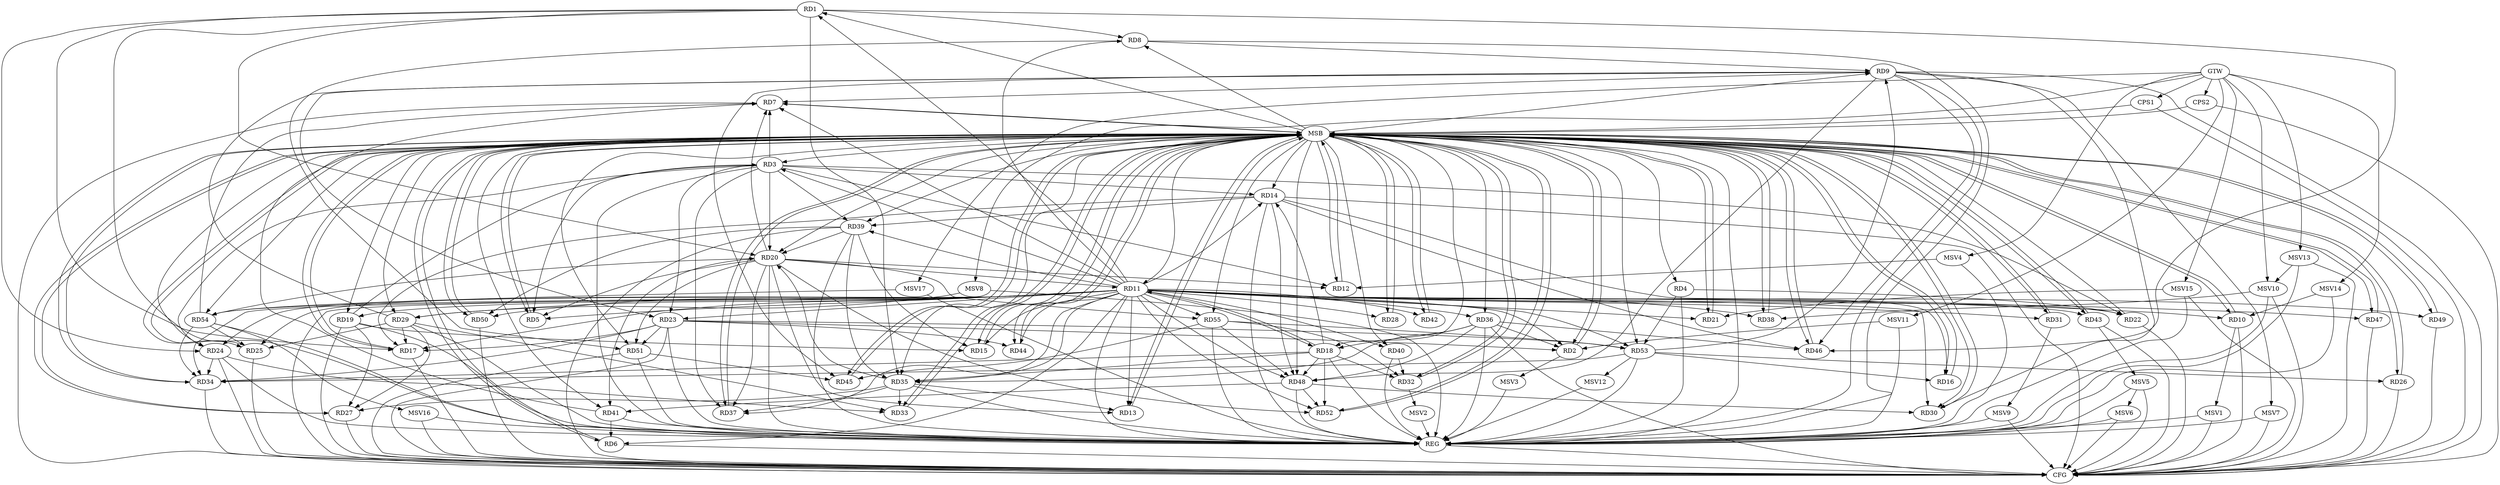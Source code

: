 strict digraph G {
  RD1 [ label="RD1" ];
  RD2 [ label="RD2" ];
  RD3 [ label="RD3" ];
  RD4 [ label="RD4" ];
  RD5 [ label="RD5" ];
  RD6 [ label="RD6" ];
  RD7 [ label="RD7" ];
  RD8 [ label="RD8" ];
  RD9 [ label="RD9" ];
  RD10 [ label="RD10" ];
  RD11 [ label="RD11" ];
  RD12 [ label="RD12" ];
  RD13 [ label="RD13" ];
  RD14 [ label="RD14" ];
  RD15 [ label="RD15" ];
  RD16 [ label="RD16" ];
  RD17 [ label="RD17" ];
  RD18 [ label="RD18" ];
  RD19 [ label="RD19" ];
  RD20 [ label="RD20" ];
  RD21 [ label="RD21" ];
  RD22 [ label="RD22" ];
  RD23 [ label="RD23" ];
  RD24 [ label="RD24" ];
  RD25 [ label="RD25" ];
  RD26 [ label="RD26" ];
  RD27 [ label="RD27" ];
  RD28 [ label="RD28" ];
  RD29 [ label="RD29" ];
  RD30 [ label="RD30" ];
  RD31 [ label="RD31" ];
  RD32 [ label="RD32" ];
  RD33 [ label="RD33" ];
  RD34 [ label="RD34" ];
  RD35 [ label="RD35" ];
  RD36 [ label="RD36" ];
  RD37 [ label="RD37" ];
  RD38 [ label="RD38" ];
  RD39 [ label="RD39" ];
  RD40 [ label="RD40" ];
  RD41 [ label="RD41" ];
  RD42 [ label="RD42" ];
  RD43 [ label="RD43" ];
  RD44 [ label="RD44" ];
  RD45 [ label="RD45" ];
  RD46 [ label="RD46" ];
  RD47 [ label="RD47" ];
  RD48 [ label="RD48" ];
  RD49 [ label="RD49" ];
  RD50 [ label="RD50" ];
  RD51 [ label="RD51" ];
  RD52 [ label="RD52" ];
  RD53 [ label="RD53" ];
  RD54 [ label="RD54" ];
  RD55 [ label="RD55" ];
  CPS1 [ label="CPS1" ];
  CPS2 [ label="CPS2" ];
  GTW [ label="GTW" ];
  REG [ label="REG" ];
  MSB [ label="MSB" ];
  CFG [ label="CFG" ];
  MSV1 [ label="MSV1" ];
  MSV2 [ label="MSV2" ];
  MSV3 [ label="MSV3" ];
  MSV4 [ label="MSV4" ];
  MSV5 [ label="MSV5" ];
  MSV6 [ label="MSV6" ];
  MSV7 [ label="MSV7" ];
  MSV8 [ label="MSV8" ];
  MSV9 [ label="MSV9" ];
  MSV10 [ label="MSV10" ];
  MSV11 [ label="MSV11" ];
  MSV12 [ label="MSV12" ];
  MSV13 [ label="MSV13" ];
  MSV14 [ label="MSV14" ];
  MSV15 [ label="MSV15" ];
  MSV16 [ label="MSV16" ];
  MSV17 [ label="MSV17" ];
  RD1 -> RD8;
  RD1 -> RD17;
  RD1 -> RD20;
  RD1 -> RD24;
  RD1 -> RD35;
  RD1 -> RD46;
  RD23 -> RD2;
  RD36 -> RD2;
  RD3 -> RD5;
  RD3 -> RD7;
  RD3 -> RD12;
  RD3 -> RD14;
  RD19 -> RD3;
  RD3 -> RD20;
  RD3 -> RD22;
  RD3 -> RD23;
  RD3 -> RD24;
  RD3 -> RD37;
  RD3 -> RD39;
  RD4 -> RD22;
  RD4 -> RD53;
  RD20 -> RD5;
  RD41 -> RD6;
  RD9 -> RD7;
  RD11 -> RD7;
  RD20 -> RD7;
  RD41 -> RD7;
  RD54 -> RD7;
  RD8 -> RD9;
  RD8 -> RD51;
  RD9 -> RD23;
  RD29 -> RD9;
  RD9 -> RD30;
  RD9 -> RD45;
  RD9 -> RD46;
  RD9 -> RD48;
  RD53 -> RD9;
  RD11 -> RD14;
  RD18 -> RD11;
  RD20 -> RD11;
  RD11 -> RD22;
  RD11 -> RD25;
  RD11 -> RD30;
  RD11 -> RD34;
  RD11 -> RD37;
  RD11 -> RD48;
  RD11 -> RD50;
  RD11 -> RD53;
  RD20 -> RD12;
  RD20 -> RD13;
  RD35 -> RD13;
  RD14 -> RD16;
  RD14 -> RD17;
  RD18 -> RD14;
  RD14 -> RD39;
  RD14 -> RD46;
  RD14 -> RD48;
  RD19 -> RD15;
  RD39 -> RD15;
  RD53 -> RD16;
  RD23 -> RD17;
  RD29 -> RD17;
  RD18 -> RD32;
  RD18 -> RD34;
  RD18 -> RD35;
  RD36 -> RD18;
  RD18 -> RD48;
  RD18 -> RD52;
  RD19 -> RD27;
  RD35 -> RD20;
  RD20 -> RD37;
  RD39 -> RD20;
  RD20 -> RD41;
  RD20 -> RD51;
  RD20 -> RD52;
  RD54 -> RD20;
  RD20 -> RD55;
  RD23 -> RD34;
  RD23 -> RD44;
  RD23 -> RD51;
  RD23 -> RD53;
  RD24 -> RD33;
  RD24 -> RD34;
  RD29 -> RD25;
  RD54 -> RD25;
  RD53 -> RD26;
  RD29 -> RD27;
  RD35 -> RD27;
  RD29 -> RD33;
  RD48 -> RD30;
  RD40 -> RD32;
  RD55 -> RD32;
  RD35 -> RD33;
  RD53 -> RD34;
  RD54 -> RD34;
  RD36 -> RD35;
  RD35 -> RD37;
  RD39 -> RD35;
  RD36 -> RD46;
  RD36 -> RD48;
  RD39 -> RD50;
  RD48 -> RD41;
  RD51 -> RD45;
  RD55 -> RD45;
  RD48 -> RD52;
  RD55 -> RD48;
  RD55 -> RD53;
  GTW -> CPS1;
  GTW -> CPS2;
  RD1 -> REG;
  RD3 -> REG;
  RD4 -> REG;
  RD8 -> REG;
  RD9 -> REG;
  RD11 -> REG;
  RD14 -> REG;
  RD18 -> REG;
  RD19 -> REG;
  RD20 -> REG;
  RD23 -> REG;
  RD24 -> REG;
  RD29 -> REG;
  RD35 -> REG;
  RD36 -> REG;
  RD39 -> REG;
  RD40 -> REG;
  RD41 -> REG;
  RD48 -> REG;
  RD51 -> REG;
  RD53 -> REG;
  RD54 -> REG;
  RD55 -> REG;
  RD2 -> MSB;
  MSB -> RD8;
  MSB -> RD11;
  MSB -> RD17;
  MSB -> RD19;
  MSB -> RD30;
  MSB -> RD36;
  MSB -> RD37;
  MSB -> RD54;
  MSB -> REG;
  RD5 -> MSB;
  MSB -> RD3;
  MSB -> RD4;
  MSB -> RD9;
  MSB -> RD12;
  MSB -> RD14;
  MSB -> RD16;
  MSB -> RD42;
  RD6 -> MSB;
  MSB -> RD15;
  MSB -> RD21;
  MSB -> RD32;
  MSB -> RD33;
  MSB -> RD48;
  RD7 -> MSB;
  MSB -> RD5;
  MSB -> RD26;
  RD10 -> MSB;
  MSB -> RD1;
  MSB -> RD24;
  RD12 -> MSB;
  MSB -> RD45;
  MSB -> RD47;
  MSB -> RD51;
  RD13 -> MSB;
  MSB -> RD2;
  RD15 -> MSB;
  MSB -> RD6;
  MSB -> RD28;
  RD16 -> MSB;
  MSB -> RD34;
  MSB -> RD38;
  MSB -> RD39;
  MSB -> RD40;
  MSB -> RD49;
  RD17 -> MSB;
  MSB -> RD44;
  RD21 -> MSB;
  MSB -> RD7;
  MSB -> RD52;
  RD22 -> MSB;
  RD25 -> MSB;
  MSB -> RD31;
  RD26 -> MSB;
  MSB -> RD27;
  MSB -> RD29;
  MSB -> RD35;
  MSB -> RD41;
  MSB -> RD46;
  RD27 -> MSB;
  MSB -> RD25;
  RD28 -> MSB;
  MSB -> RD13;
  RD30 -> MSB;
  RD31 -> MSB;
  RD32 -> MSB;
  MSB -> RD53;
  MSB -> RD55;
  RD33 -> MSB;
  RD34 -> MSB;
  MSB -> RD20;
  RD37 -> MSB;
  MSB -> RD18;
  RD38 -> MSB;
  RD42 -> MSB;
  RD43 -> MSB;
  RD44 -> MSB;
  MSB -> RD50;
  RD45 -> MSB;
  MSB -> RD10;
  RD46 -> MSB;
  RD47 -> MSB;
  RD49 -> MSB;
  RD50 -> MSB;
  RD52 -> MSB;
  CPS1 -> MSB;
  CPS2 -> MSB;
  MSB -> RD43;
  RD10 -> CFG;
  RD26 -> CFG;
  RD50 -> CFG;
  RD36 -> CFG;
  RD19 -> CFG;
  RD24 -> CFG;
  CPS2 -> CFG;
  RD51 -> CFG;
  RD17 -> CFG;
  RD47 -> CFG;
  RD43 -> CFG;
  RD34 -> CFG;
  RD6 -> CFG;
  RD9 -> CFG;
  RD27 -> CFG;
  RD22 -> CFG;
  RD25 -> CFG;
  CPS1 -> CFG;
  RD7 -> CFG;
  RD49 -> CFG;
  RD14 -> CFG;
  RD23 -> CFG;
  RD39 -> CFG;
  REG -> CFG;
  RD11 -> CFG;
  RD11 -> RD47;
  RD11 -> RD8;
  RD11 -> RD29;
  RD11 -> RD42;
  RD11 -> RD44;
  RD11 -> RD38;
  RD11 -> RD10;
  RD11 -> RD43;
  RD11 -> RD40;
  RD11 -> RD13;
  RD11 -> RD52;
  RD11 -> RD31;
  RD11 -> RD6;
  RD11 -> RD24;
  RD11 -> RD54;
  RD11 -> RD36;
  RD11 -> RD1;
  RD11 -> RD55;
  RD11 -> RD39;
  RD11 -> RD15;
  RD11 -> RD23;
  RD11 -> RD2;
  RD11 -> RD19;
  RD11 -> RD3;
  RD11 -> RD18;
  RD11 -> RD49;
  RD11 -> RD17;
  RD11 -> RD21;
  RD11 -> RD35;
  RD11 -> RD28;
  RD11 -> RD5;
  RD10 -> MSV1;
  MSV1 -> REG;
  MSV1 -> CFG;
  RD32 -> MSV2;
  MSV2 -> REG;
  RD2 -> MSV3;
  MSV3 -> REG;
  MSV4 -> RD12;
  GTW -> MSV4;
  MSV4 -> REG;
  RD43 -> MSV5;
  MSV5 -> REG;
  MSV5 -> CFG;
  MSV5 -> MSV6;
  MSV6 -> REG;
  MSV6 -> CFG;
  RD9 -> MSV7;
  MSV7 -> REG;
  MSV7 -> CFG;
  MSV8 -> RD29;
  GTW -> MSV8;
  MSV8 -> REG;
  RD31 -> MSV9;
  MSV9 -> REG;
  MSV9 -> CFG;
  MSV10 -> RD38;
  GTW -> MSV10;
  MSV10 -> REG;
  MSV10 -> CFG;
  MSV11 -> RD2;
  GTW -> MSV11;
  MSV11 -> REG;
  RD53 -> MSV12;
  MSV12 -> REG;
  MSV13 -> MSV10;
  GTW -> MSV13;
  MSV13 -> REG;
  MSV13 -> CFG;
  MSV14 -> RD10;
  GTW -> MSV14;
  MSV14 -> REG;
  MSV15 -> RD21;
  GTW -> MSV15;
  MSV15 -> REG;
  MSV15 -> CFG;
  RD54 -> MSV16;
  MSV16 -> REG;
  MSV16 -> CFG;
  MSV17 -> RD54;
  GTW -> MSV17;
  MSV17 -> REG;
}
